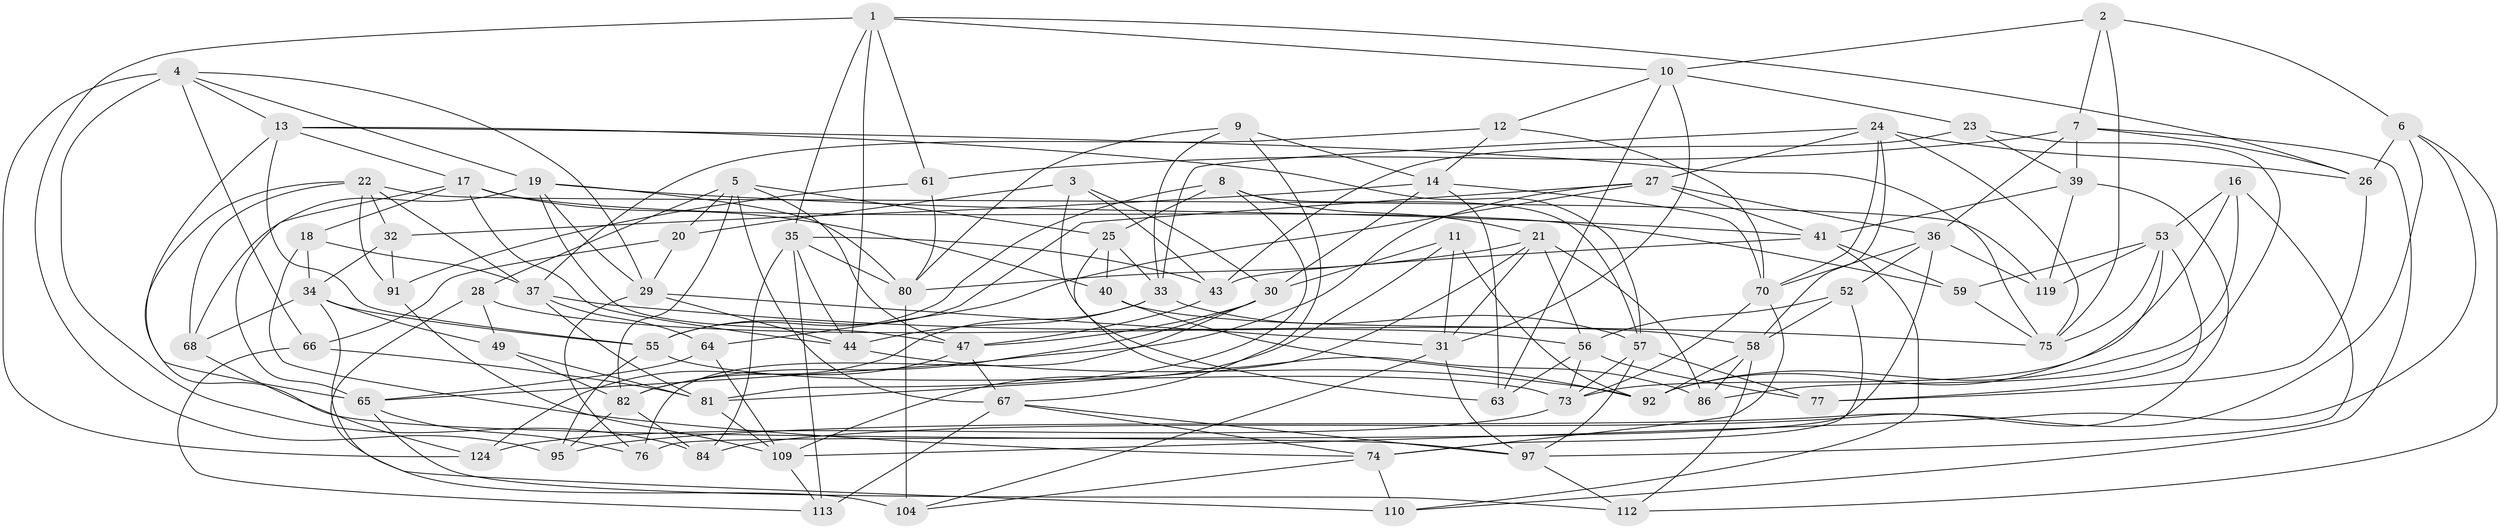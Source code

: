 // original degree distribution, {4: 1.0}
// Generated by graph-tools (version 1.1) at 2025/42/03/06/25 10:42:22]
// undirected, 79 vertices, 202 edges
graph export_dot {
graph [start="1"]
  node [color=gray90,style=filled];
  1 [super="+78"];
  2;
  3;
  4 [super="+15"];
  5 [super="+117"];
  6 [super="+50"];
  7 [super="+45"];
  8 [super="+120"];
  9;
  10 [super="+38"];
  11;
  12;
  13 [super="+51"];
  14 [super="+118"];
  16;
  17 [super="+85"];
  18;
  19 [super="+101"];
  20;
  21 [super="+127"];
  22 [super="+102"];
  23 [super="+96"];
  24 [super="+48"];
  25 [super="+116"];
  26 [super="+60"];
  27 [super="+93"];
  28;
  29 [super="+94"];
  30 [super="+105"];
  31 [super="+126"];
  32;
  33 [super="+42"];
  34 [super="+62"];
  35 [super="+46"];
  36 [super="+123"];
  37 [super="+72"];
  39 [super="+103"];
  40;
  41 [super="+125"];
  43 [super="+69"];
  44 [super="+114"];
  47 [super="+71"];
  49;
  52;
  53 [super="+54"];
  55 [super="+100"];
  56 [super="+88"];
  57 [super="+115"];
  58 [super="+79"];
  59;
  61;
  63;
  64;
  65 [super="+111"];
  66;
  67 [super="+106"];
  68;
  70 [super="+107"];
  73 [super="+83"];
  74 [super="+87"];
  75 [super="+108"];
  76;
  77;
  80 [super="+90"];
  81 [super="+122"];
  82 [super="+89"];
  84;
  86;
  91;
  92 [super="+99"];
  95;
  97 [super="+98"];
  104;
  109 [super="+121"];
  110;
  112;
  113;
  119;
  124;
  1 -- 35;
  1 -- 61;
  1 -- 26;
  1 -- 95;
  1 -- 10;
  1 -- 44;
  2 -- 75;
  2 -- 6;
  2 -- 7;
  2 -- 10;
  3 -- 20;
  3 -- 86;
  3 -- 30;
  3 -- 43;
  4 -- 66;
  4 -- 19;
  4 -- 13;
  4 -- 124;
  4 -- 29;
  4 -- 84;
  5 -- 28;
  5 -- 67;
  5 -- 25;
  5 -- 82;
  5 -- 20;
  5 -- 47;
  6 -- 109;
  6 -- 26 [weight=2];
  6 -- 112;
  6 -- 95;
  7 -- 36;
  7 -- 61;
  7 -- 26;
  7 -- 110;
  7 -- 39;
  8 -- 55;
  8 -- 25 [weight=2];
  8 -- 57;
  8 -- 21;
  8 -- 81;
  9 -- 67;
  9 -- 14;
  9 -- 33;
  9 -- 80;
  10 -- 63;
  10 -- 12;
  10 -- 23;
  10 -- 31;
  11 -- 30;
  11 -- 31;
  11 -- 92;
  11 -- 109;
  12 -- 14;
  12 -- 70;
  12 -- 37;
  13 -- 55;
  13 -- 17;
  13 -- 57;
  13 -- 75;
  13 -- 65;
  14 -- 32;
  14 -- 30;
  14 -- 63;
  14 -- 70;
  16 -- 73;
  16 -- 97;
  16 -- 53;
  16 -- 92;
  17 -- 44;
  17 -- 65;
  17 -- 40;
  17 -- 18;
  17 -- 59;
  18 -- 37;
  18 -- 34;
  18 -- 74;
  19 -- 47;
  19 -- 68;
  19 -- 29;
  19 -- 41;
  19 -- 80;
  20 -- 66;
  20 -- 29;
  21 -- 56;
  21 -- 31;
  21 -- 80;
  21 -- 81;
  21 -- 86;
  22 -- 32;
  22 -- 68;
  22 -- 91;
  22 -- 37;
  22 -- 119;
  22 -- 97;
  23 -- 43 [weight=2];
  23 -- 86;
  23 -- 39 [weight=2];
  24 -- 27;
  24 -- 75;
  24 -- 26;
  24 -- 58;
  24 -- 70;
  24 -- 33;
  25 -- 63;
  25 -- 40;
  25 -- 33;
  26 -- 77;
  27 -- 64;
  27 -- 36;
  27 -- 65;
  27 -- 55;
  27 -- 41;
  28 -- 104;
  28 -- 49;
  28 -- 56;
  29 -- 44;
  29 -- 76;
  29 -- 31;
  30 -- 82;
  30 -- 76;
  30 -- 47;
  31 -- 104;
  31 -- 97;
  32 -- 91;
  32 -- 34;
  33 -- 124;
  33 -- 57;
  33 -- 44;
  34 -- 49;
  34 -- 55;
  34 -- 68;
  34 -- 110;
  35 -- 43;
  35 -- 84;
  35 -- 80;
  35 -- 113;
  35 -- 44;
  36 -- 52;
  36 -- 76;
  36 -- 119;
  36 -- 70;
  37 -- 64;
  37 -- 75;
  37 -- 81;
  39 -- 41;
  39 -- 119;
  39 -- 84;
  40 -- 58;
  40 -- 92;
  41 -- 110;
  41 -- 59;
  41 -- 43;
  43 -- 47;
  44 -- 92;
  47 -- 82;
  47 -- 67;
  49 -- 82;
  49 -- 81;
  52 -- 58;
  52 -- 56;
  52 -- 74;
  53 -- 119;
  53 -- 77;
  53 -- 59;
  53 -- 92;
  53 -- 75;
  55 -- 95;
  55 -- 73;
  56 -- 77;
  56 -- 63;
  56 -- 73;
  57 -- 73;
  57 -- 77;
  57 -- 97;
  58 -- 86;
  58 -- 112;
  58 -- 92;
  59 -- 75;
  61 -- 91;
  61 -- 80;
  64 -- 109;
  64 -- 65;
  65 -- 112;
  65 -- 76;
  66 -- 81;
  66 -- 113;
  67 -- 74;
  67 -- 97;
  67 -- 113;
  68 -- 124;
  70 -- 73;
  70 -- 74;
  73 -- 124;
  74 -- 104;
  74 -- 110;
  80 -- 104;
  81 -- 109;
  82 -- 95;
  82 -- 84;
  91 -- 109;
  97 -- 112;
  109 -- 113;
}
